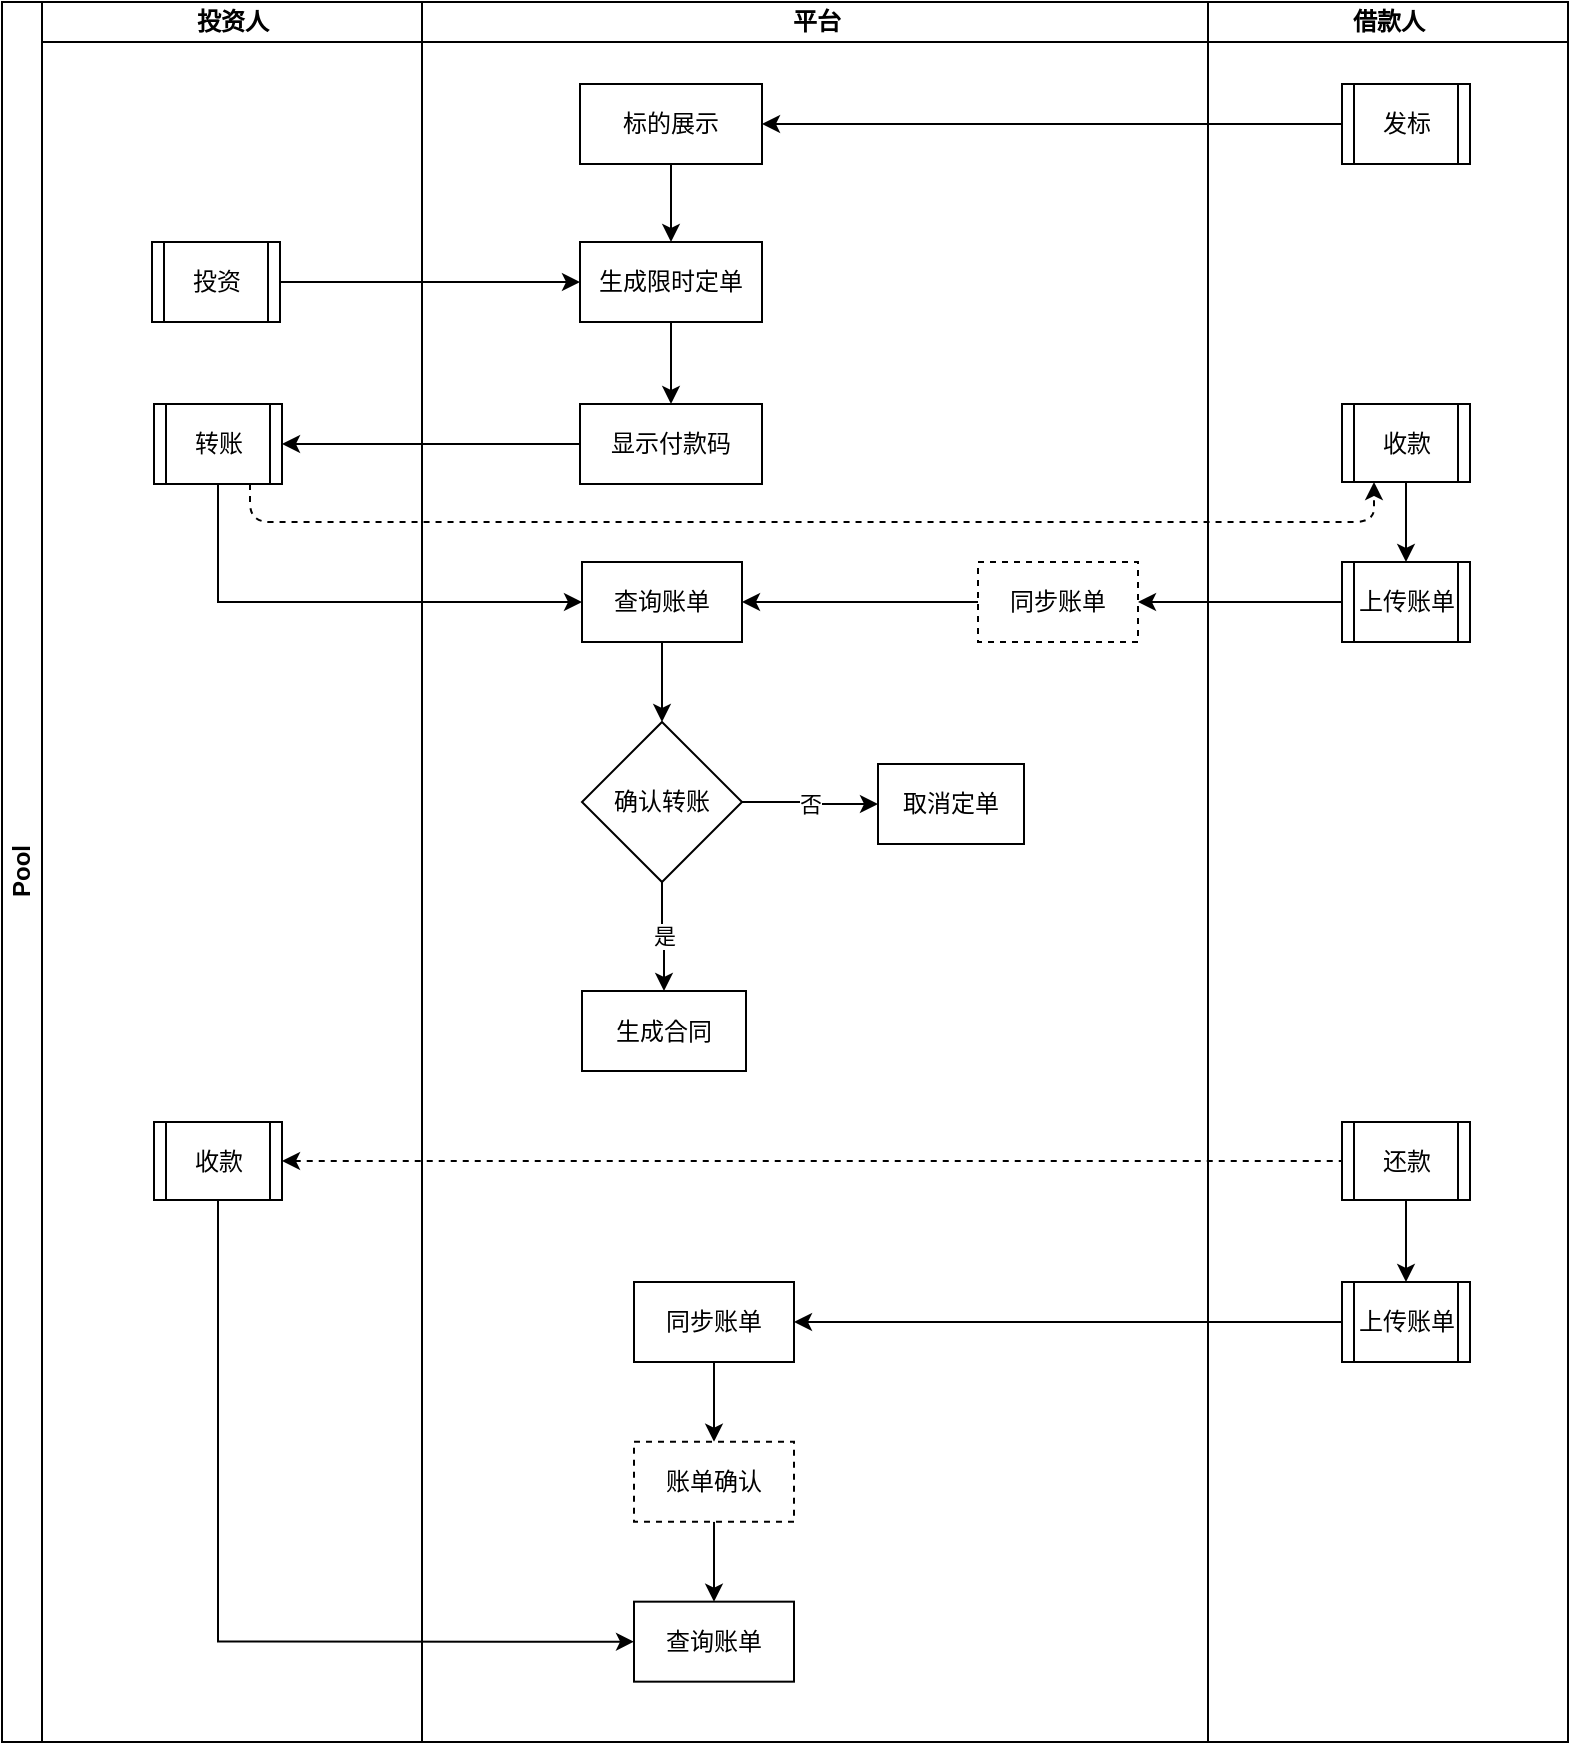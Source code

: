 <mxfile version="10.6.3" type="github"><diagram id="IRV2OwX1FCSVysL2O_Pt" name="ç¬¬ 1 é¡µ"><mxGraphModel dx="1162" dy="623" grid="1" gridSize="10" guides="1" tooltips="1" connect="1" arrows="1" fold="1" page="0" pageScale="1" pageWidth="827" pageHeight="1169" math="0" shadow="0"><root><mxCell id="0"/><mxCell id="1" parent="0"/><mxCell id="kpa1zaGPpdZD5XZ3Tk8V-1" value="Pool" style="swimlane;html=1;childLayout=stackLayout;resizeParent=1;resizeParentMax=0;startSize=20;horizontal=0;horizontalStack=1;" parent="1" vertex="1"><mxGeometry x="84" y="200" width="783" height="870" as="geometry"><mxRectangle x="84" y="200" width="24" height="45" as="alternateBounds"/></mxGeometry></mxCell><mxCell id="kpa1zaGPpdZD5XZ3Tk8V-2" value="投资人" style="swimlane;html=1;startSize=20;" parent="kpa1zaGPpdZD5XZ3Tk8V-1" vertex="1"><mxGeometry x="20" width="190" height="870" as="geometry"/></mxCell><mxCell id="kpa1zaGPpdZD5XZ3Tk8V-16" value="投资" style="shape=process;whiteSpace=wrap;html=1;backgroundOutline=1;strokeWidth=1;" parent="kpa1zaGPpdZD5XZ3Tk8V-2" vertex="1"><mxGeometry x="55" y="120" width="64" height="40" as="geometry"/></mxCell><mxCell id="kpa1zaGPpdZD5XZ3Tk8V-18" value="转账" style="shape=process;whiteSpace=wrap;html=1;backgroundOutline=1;strokeWidth=1;" parent="kpa1zaGPpdZD5XZ3Tk8V-2" vertex="1"><mxGeometry x="56" y="201" width="64" height="40" as="geometry"/></mxCell><mxCell id="oRenfwLwhAFcyXo89Zgv-36" value="收款" style="shape=process;whiteSpace=wrap;html=1;backgroundOutline=1;strokeWidth=1;" vertex="1" parent="kpa1zaGPpdZD5XZ3Tk8V-2"><mxGeometry x="56.0" y="560" width="64" height="39" as="geometry"/></mxCell><mxCell id="kpa1zaGPpdZD5XZ3Tk8V-11" style="edgeStyle=orthogonalEdgeStyle;rounded=0;orthogonalLoop=1;jettySize=auto;html=1;" parent="kpa1zaGPpdZD5XZ3Tk8V-1" source="kpa1zaGPpdZD5XZ3Tk8V-16" target="kpa1zaGPpdZD5XZ3Tk8V-9" edge="1"><mxGeometry relative="1" as="geometry"><mxPoint x="181.857" y="139.857" as="sourcePoint"/></mxGeometry></mxCell><mxCell id="kpa1zaGPpdZD5XZ3Tk8V-14" style="edgeStyle=orthogonalEdgeStyle;rounded=0;orthogonalLoop=1;jettySize=auto;html=1;exitX=0;exitY=0.5;exitDx=0;exitDy=0;" parent="kpa1zaGPpdZD5XZ3Tk8V-1" target="kpa1zaGPpdZD5XZ3Tk8V-6" edge="1" source="kpa1zaGPpdZD5XZ3Tk8V-17"><mxGeometry relative="1" as="geometry"><mxPoint x="676.143" y="60.429" as="sourcePoint"/></mxGeometry></mxCell><mxCell id="kpa1zaGPpdZD5XZ3Tk8V-19" style="edgeStyle=orthogonalEdgeStyle;rounded=0;orthogonalLoop=1;jettySize=auto;html=1;exitX=0;exitY=0.5;exitDx=0;exitDy=0;" parent="kpa1zaGPpdZD5XZ3Tk8V-1" source="kpa1zaGPpdZD5XZ3Tk8V-12" target="kpa1zaGPpdZD5XZ3Tk8V-18" edge="1"><mxGeometry relative="1" as="geometry"/></mxCell><mxCell id="kpa1zaGPpdZD5XZ3Tk8V-3" value="平台" style="swimlane;html=1;startSize=20;" parent="kpa1zaGPpdZD5XZ3Tk8V-1" vertex="1"><mxGeometry x="210" width="393" height="870" as="geometry"/></mxCell><mxCell id="kpa1zaGPpdZD5XZ3Tk8V-10" style="edgeStyle=orthogonalEdgeStyle;rounded=0;orthogonalLoop=1;jettySize=auto;html=1;exitX=0.5;exitY=1;exitDx=0;exitDy=0;" parent="kpa1zaGPpdZD5XZ3Tk8V-3" source="kpa1zaGPpdZD5XZ3Tk8V-6" target="kpa1zaGPpdZD5XZ3Tk8V-9" edge="1"><mxGeometry relative="1" as="geometry"/></mxCell><mxCell id="kpa1zaGPpdZD5XZ3Tk8V-6" value="标的展示" style="rounded=0;whiteSpace=wrap;html=1;" parent="kpa1zaGPpdZD5XZ3Tk8V-3" vertex="1"><mxGeometry x="79" y="41" width="91" height="40" as="geometry"/></mxCell><mxCell id="kpa1zaGPpdZD5XZ3Tk8V-13" style="edgeStyle=orthogonalEdgeStyle;rounded=0;orthogonalLoop=1;jettySize=auto;html=1;exitX=0.5;exitY=1;exitDx=0;exitDy=0;" parent="kpa1zaGPpdZD5XZ3Tk8V-3" source="kpa1zaGPpdZD5XZ3Tk8V-9" target="kpa1zaGPpdZD5XZ3Tk8V-12" edge="1"><mxGeometry relative="1" as="geometry"/></mxCell><mxCell id="kpa1zaGPpdZD5XZ3Tk8V-9" value="生成限时定单" style="rounded=0;whiteSpace=wrap;html=1;" parent="kpa1zaGPpdZD5XZ3Tk8V-3" vertex="1"><mxGeometry x="79" y="120" width="91" height="40" as="geometry"/></mxCell><mxCell id="kpa1zaGPpdZD5XZ3Tk8V-12" value="&lt;span&gt;显示付款码&lt;/span&gt;" style="rounded=0;whiteSpace=wrap;html=1;" parent="kpa1zaGPpdZD5XZ3Tk8V-3" vertex="1"><mxGeometry x="79" y="201" width="91" height="40" as="geometry"/></mxCell><mxCell id="kpa1zaGPpdZD5XZ3Tk8V-24" value="否" style="edgeStyle=orthogonalEdgeStyle;rounded=0;orthogonalLoop=1;jettySize=auto;html=1;exitX=1;exitY=0.5;exitDx=0;exitDy=0;" parent="kpa1zaGPpdZD5XZ3Tk8V-3" source="kpa1zaGPpdZD5XZ3Tk8V-20" target="kpa1zaGPpdZD5XZ3Tk8V-23" edge="1"><mxGeometry relative="1" as="geometry"/></mxCell><mxCell id="kpa1zaGPpdZD5XZ3Tk8V-26" value="是" style="edgeStyle=orthogonalEdgeStyle;rounded=0;orthogonalLoop=1;jettySize=auto;html=1;exitX=0.5;exitY=1;exitDx=0;exitDy=0;" parent="kpa1zaGPpdZD5XZ3Tk8V-3" source="kpa1zaGPpdZD5XZ3Tk8V-20" target="kpa1zaGPpdZD5XZ3Tk8V-25" edge="1"><mxGeometry relative="1" as="geometry"/></mxCell><mxCell id="kpa1zaGPpdZD5XZ3Tk8V-20" value="确认转账" style="rhombus;whiteSpace=wrap;html=1;strokeWidth=1;" parent="kpa1zaGPpdZD5XZ3Tk8V-3" vertex="1"><mxGeometry x="80" y="360" width="80" height="80" as="geometry"/></mxCell><mxCell id="kpa1zaGPpdZD5XZ3Tk8V-23" value="&lt;span&gt;取消定单&lt;/span&gt;" style="rounded=0;whiteSpace=wrap;html=1;" parent="kpa1zaGPpdZD5XZ3Tk8V-3" vertex="1"><mxGeometry x="228" y="381" width="73" height="40" as="geometry"/></mxCell><mxCell id="kpa1zaGPpdZD5XZ3Tk8V-25" value="&lt;span&gt;生成合同&lt;/span&gt;" style="rounded=0;whiteSpace=wrap;html=1;" parent="kpa1zaGPpdZD5XZ3Tk8V-3" vertex="1"><mxGeometry x="80" y="494.5" width="82" height="40" as="geometry"/></mxCell><mxCell id="oRenfwLwhAFcyXo89Zgv-32" style="edgeStyle=orthogonalEdgeStyle;rounded=0;orthogonalLoop=1;jettySize=auto;html=1;exitX=0;exitY=0.5;exitDx=0;exitDy=0;" edge="1" parent="kpa1zaGPpdZD5XZ3Tk8V-3" source="oRenfwLwhAFcyXo89Zgv-15" target="oRenfwLwhAFcyXo89Zgv-29"><mxGeometry relative="1" as="geometry"/></mxCell><mxCell id="oRenfwLwhAFcyXo89Zgv-15" value="同步账单" style="rounded=0;whiteSpace=wrap;html=1;dashed=1;" vertex="1" parent="kpa1zaGPpdZD5XZ3Tk8V-3"><mxGeometry x="278" y="280" width="80" height="40" as="geometry"/></mxCell><mxCell id="oRenfwLwhAFcyXo89Zgv-33" style="edgeStyle=orthogonalEdgeStyle;rounded=0;orthogonalLoop=1;jettySize=auto;html=1;exitX=0.5;exitY=1;exitDx=0;exitDy=0;" edge="1" parent="kpa1zaGPpdZD5XZ3Tk8V-3" source="oRenfwLwhAFcyXo89Zgv-29" target="kpa1zaGPpdZD5XZ3Tk8V-20"><mxGeometry relative="1" as="geometry"/></mxCell><mxCell id="oRenfwLwhAFcyXo89Zgv-29" value="查询账单" style="rounded=0;whiteSpace=wrap;html=1;" vertex="1" parent="kpa1zaGPpdZD5XZ3Tk8V-3"><mxGeometry x="80" y="280" width="80" height="40" as="geometry"/></mxCell><mxCell id="oRenfwLwhAFcyXo89Zgv-46" style="edgeStyle=orthogonalEdgeStyle;rounded=0;orthogonalLoop=1;jettySize=auto;html=1;exitX=0.5;exitY=1;exitDx=0;exitDy=0;startArrow=none;startFill=0;endArrow=classic;endFill=1;" edge="1" parent="kpa1zaGPpdZD5XZ3Tk8V-3" source="oRenfwLwhAFcyXo89Zgv-39" target="oRenfwLwhAFcyXo89Zgv-45"><mxGeometry relative="1" as="geometry"/></mxCell><mxCell id="oRenfwLwhAFcyXo89Zgv-39" value="同步账单" style="rounded=0;whiteSpace=wrap;html=1;" vertex="1" parent="kpa1zaGPpdZD5XZ3Tk8V-3"><mxGeometry x="106" y="640" width="80" height="40" as="geometry"/></mxCell><mxCell id="oRenfwLwhAFcyXo89Zgv-43" value="查询账单" style="rounded=0;whiteSpace=wrap;html=1;" vertex="1" parent="kpa1zaGPpdZD5XZ3Tk8V-3"><mxGeometry x="106" y="799.833" width="80" height="40" as="geometry"/></mxCell><mxCell id="oRenfwLwhAFcyXo89Zgv-47" style="edgeStyle=orthogonalEdgeStyle;rounded=0;orthogonalLoop=1;jettySize=auto;html=1;exitX=0.5;exitY=1;exitDx=0;exitDy=0;startArrow=none;startFill=0;endArrow=classic;endFill=1;" edge="1" parent="kpa1zaGPpdZD5XZ3Tk8V-3" source="oRenfwLwhAFcyXo89Zgv-45" target="oRenfwLwhAFcyXo89Zgv-43"><mxGeometry relative="1" as="geometry"/></mxCell><mxCell id="oRenfwLwhAFcyXo89Zgv-45" value="账单确认" style="rounded=0;whiteSpace=wrap;html=1;dashed=1;" vertex="1" parent="kpa1zaGPpdZD5XZ3Tk8V-3"><mxGeometry x="106" y="719.833" width="80" height="40" as="geometry"/></mxCell><mxCell id="kpa1zaGPpdZD5XZ3Tk8V-4" value="借款人" style="swimlane;html=1;startSize=20;" parent="kpa1zaGPpdZD5XZ3Tk8V-1" vertex="1"><mxGeometry x="603" width="180" height="870" as="geometry"/></mxCell><mxCell id="kpa1zaGPpdZD5XZ3Tk8V-17" value="发标" style="shape=process;whiteSpace=wrap;html=1;backgroundOutline=1;strokeWidth=1;" parent="kpa1zaGPpdZD5XZ3Tk8V-4" vertex="1"><mxGeometry x="67" y="41" width="64" height="40" as="geometry"/></mxCell><mxCell id="oRenfwLwhAFcyXo89Zgv-3" style="edgeStyle=orthogonalEdgeStyle;rounded=0;orthogonalLoop=1;jettySize=auto;html=1;exitX=0.5;exitY=1;exitDx=0;exitDy=0;entryX=0.5;entryY=0;entryDx=0;entryDy=0;" edge="1" parent="kpa1zaGPpdZD5XZ3Tk8V-4" source="oRenfwLwhAFcyXo89Zgv-1" target="oRenfwLwhAFcyXo89Zgv-2"><mxGeometry relative="1" as="geometry"/></mxCell><mxCell id="oRenfwLwhAFcyXo89Zgv-1" value="收款" style="shape=process;whiteSpace=wrap;html=1;backgroundOutline=1;strokeWidth=1;" vertex="1" parent="kpa1zaGPpdZD5XZ3Tk8V-4"><mxGeometry x="67.0" y="201" width="64" height="39" as="geometry"/></mxCell><mxCell id="oRenfwLwhAFcyXo89Zgv-2" value="上传账单" style="shape=process;whiteSpace=wrap;html=1;backgroundOutline=1;strokeWidth=1;" vertex="1" parent="kpa1zaGPpdZD5XZ3Tk8V-4"><mxGeometry x="67.0" y="280" width="64" height="40" as="geometry"/></mxCell><mxCell id="oRenfwLwhAFcyXo89Zgv-41" style="edgeStyle=orthogonalEdgeStyle;rounded=0;orthogonalLoop=1;jettySize=auto;html=1;exitX=0.5;exitY=1;exitDx=0;exitDy=0;startArrow=none;startFill=0;endArrow=classic;endFill=1;" edge="1" parent="kpa1zaGPpdZD5XZ3Tk8V-4" source="oRenfwLwhAFcyXo89Zgv-35" target="oRenfwLwhAFcyXo89Zgv-38"><mxGeometry relative="1" as="geometry"/></mxCell><mxCell id="oRenfwLwhAFcyXo89Zgv-35" value="还款" style="shape=process;whiteSpace=wrap;html=1;backgroundOutline=1;strokeWidth=1;" vertex="1" parent="kpa1zaGPpdZD5XZ3Tk8V-4"><mxGeometry x="67.0" y="560" width="64" height="39" as="geometry"/></mxCell><mxCell id="oRenfwLwhAFcyXo89Zgv-38" value="上传账单" style="shape=process;whiteSpace=wrap;html=1;backgroundOutline=1;strokeWidth=1;" vertex="1" parent="kpa1zaGPpdZD5XZ3Tk8V-4"><mxGeometry x="67.0" y="640" width="64" height="40" as="geometry"/></mxCell><mxCell id="oRenfwLwhAFcyXo89Zgv-16" style="edgeStyle=orthogonalEdgeStyle;rounded=0;orthogonalLoop=1;jettySize=auto;html=1;exitX=0;exitY=0.5;exitDx=0;exitDy=0;" edge="1" parent="kpa1zaGPpdZD5XZ3Tk8V-1" source="oRenfwLwhAFcyXo89Zgv-2" target="oRenfwLwhAFcyXo89Zgv-15"><mxGeometry relative="1" as="geometry"/></mxCell><mxCell id="oRenfwLwhAFcyXo89Zgv-30" style="edgeStyle=orthogonalEdgeStyle;rounded=0;orthogonalLoop=1;jettySize=auto;html=1;exitX=0.5;exitY=1;exitDx=0;exitDy=0;entryX=0;entryY=0.5;entryDx=0;entryDy=0;" edge="1" parent="kpa1zaGPpdZD5XZ3Tk8V-1" source="kpa1zaGPpdZD5XZ3Tk8V-18" target="oRenfwLwhAFcyXo89Zgv-29"><mxGeometry relative="1" as="geometry"/></mxCell><mxCell id="oRenfwLwhAFcyXo89Zgv-34" value="" style="endArrow=classic;dashed=1;html=1;exitX=0.75;exitY=1;exitDx=0;exitDy=0;entryX=0.25;entryY=1;entryDx=0;entryDy=0;endFill=1;" edge="1" parent="kpa1zaGPpdZD5XZ3Tk8V-1" source="kpa1zaGPpdZD5XZ3Tk8V-18" target="oRenfwLwhAFcyXo89Zgv-1"><mxGeometry width="50" height="50" relative="1" as="geometry"><mxPoint x="166" y="300" as="sourcePoint"/><mxPoint x="216" y="250" as="targetPoint"/><Array as="points"><mxPoint x="124" y="260"/><mxPoint x="686" y="260"/></Array></mxGeometry></mxCell><mxCell id="oRenfwLwhAFcyXo89Zgv-37" value="" style="endArrow=none;dashed=1;html=1;entryX=0;entryY=0.5;entryDx=0;entryDy=0;exitX=1;exitY=0.5;exitDx=0;exitDy=0;startArrow=classic;startFill=1;" edge="1" parent="kpa1zaGPpdZD5XZ3Tk8V-1" source="oRenfwLwhAFcyXo89Zgv-36" target="oRenfwLwhAFcyXo89Zgv-35"><mxGeometry width="50" height="50" relative="1" as="geometry"><mxPoint x="606" y="620" as="sourcePoint"/><mxPoint x="656" y="570" as="targetPoint"/></mxGeometry></mxCell><mxCell id="oRenfwLwhAFcyXo89Zgv-42" style="edgeStyle=orthogonalEdgeStyle;rounded=0;orthogonalLoop=1;jettySize=auto;html=1;exitX=0;exitY=0.5;exitDx=0;exitDy=0;startArrow=none;startFill=0;endArrow=classic;endFill=1;" edge="1" parent="kpa1zaGPpdZD5XZ3Tk8V-1" source="oRenfwLwhAFcyXo89Zgv-38" target="oRenfwLwhAFcyXo89Zgv-39"><mxGeometry relative="1" as="geometry"/></mxCell><mxCell id="oRenfwLwhAFcyXo89Zgv-44" style="edgeStyle=orthogonalEdgeStyle;rounded=0;orthogonalLoop=1;jettySize=auto;html=1;exitX=0.5;exitY=1;exitDx=0;exitDy=0;entryX=0;entryY=0.5;entryDx=0;entryDy=0;startArrow=none;startFill=0;endArrow=classic;endFill=1;" edge="1" parent="kpa1zaGPpdZD5XZ3Tk8V-1" source="oRenfwLwhAFcyXo89Zgv-36" target="oRenfwLwhAFcyXo89Zgv-43"><mxGeometry relative="1" as="geometry"/></mxCell></root></mxGraphModel></diagram></mxfile>